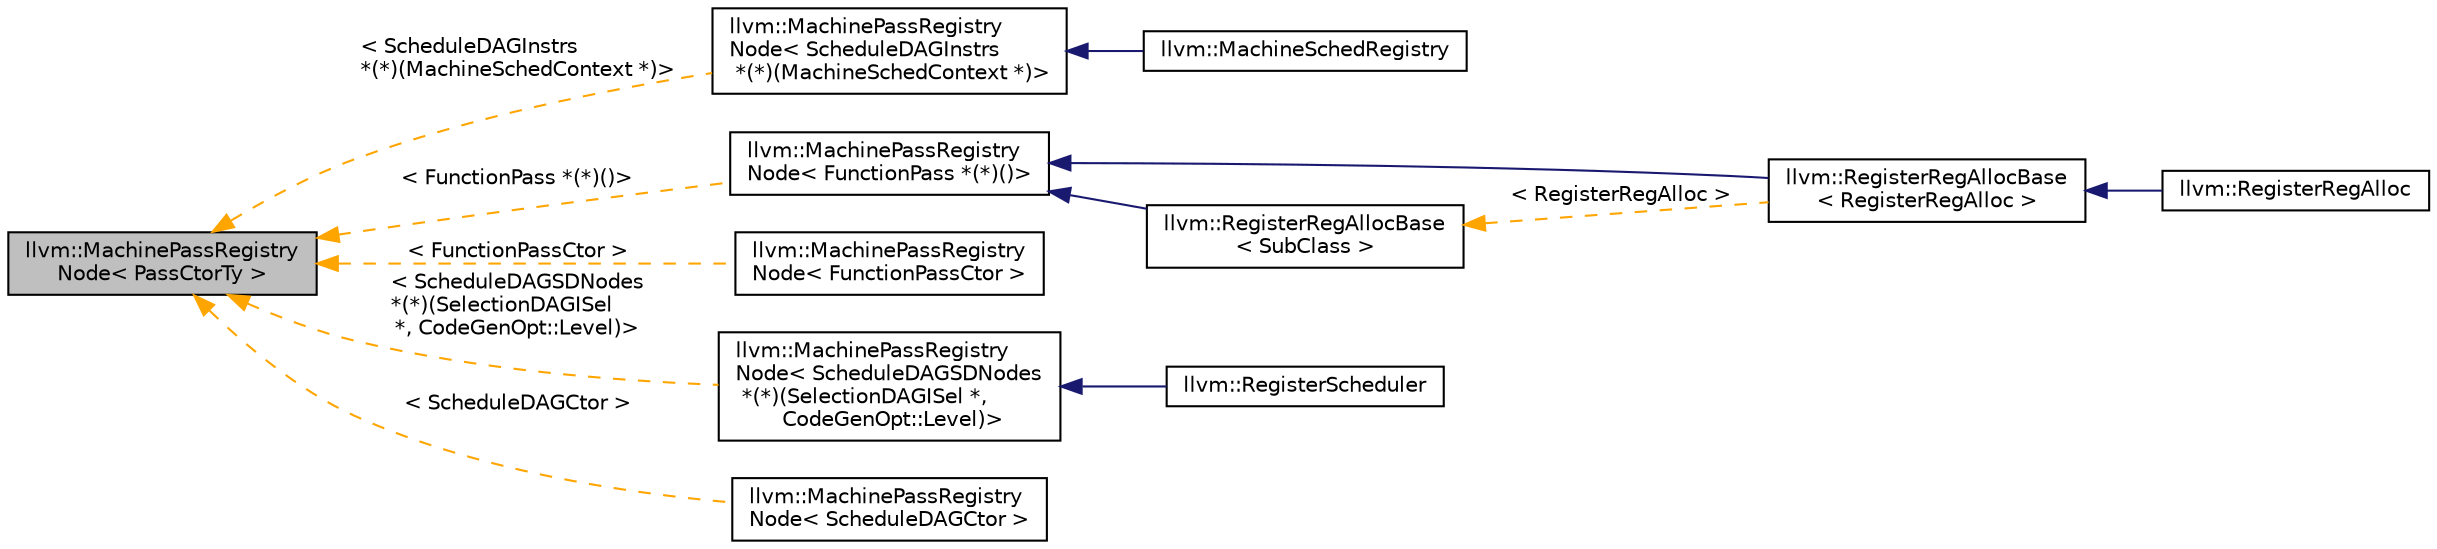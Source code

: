 digraph "llvm::MachinePassRegistryNode&lt; PassCtorTy &gt;"
{
 // LATEX_PDF_SIZE
  bgcolor="transparent";
  edge [fontname="Helvetica",fontsize="10",labelfontname="Helvetica",labelfontsize="10"];
  node [fontname="Helvetica",fontsize="10",shape="box"];
  rankdir="LR";
  Node1 [label="llvm::MachinePassRegistry\lNode\< PassCtorTy \>",height=0.2,width=0.4,color="black", fillcolor="grey75", style="filled", fontcolor="black",tooltip="MachinePassRegistryNode - Machine pass node stored in registration list."];
  Node1 -> Node2 [dir="back",color="orange",fontsize="10",style="dashed",label=" \< ScheduleDAGInstrs\l *(*)(MachineSchedContext *)\>" ,fontname="Helvetica"];
  Node2 [label="llvm::MachinePassRegistry\lNode\< ScheduleDAGInstrs\l *(*)(MachineSchedContext *)\>",height=0.2,width=0.4,color="black",URL="$classllvm_1_1MachinePassRegistryNode.html",tooltip=" "];
  Node2 -> Node3 [dir="back",color="midnightblue",fontsize="10",style="solid",fontname="Helvetica"];
  Node3 [label="llvm::MachineSchedRegistry",height=0.2,width=0.4,color="black",URL="$classllvm_1_1MachineSchedRegistry.html",tooltip="MachineSchedRegistry provides a selection of available machine instruction schedulers."];
  Node1 -> Node4 [dir="back",color="orange",fontsize="10",style="dashed",label=" \< FunctionPass *(*)()\>" ,fontname="Helvetica"];
  Node4 [label="llvm::MachinePassRegistry\lNode\< FunctionPass *(*)()\>",height=0.2,width=0.4,color="black",URL="$classllvm_1_1MachinePassRegistryNode.html",tooltip=" "];
  Node4 -> Node5 [dir="back",color="midnightblue",fontsize="10",style="solid",fontname="Helvetica"];
  Node5 [label="llvm::RegisterRegAllocBase\l\< RegisterRegAlloc \>",height=0.2,width=0.4,color="black",URL="$classllvm_1_1RegisterRegAllocBase.html",tooltip=" "];
  Node5 -> Node6 [dir="back",color="midnightblue",fontsize="10",style="solid",fontname="Helvetica"];
  Node6 [label="llvm::RegisterRegAlloc",height=0.2,width=0.4,color="black",URL="$classllvm_1_1RegisterRegAlloc.html",tooltip=" "];
  Node4 -> Node7 [dir="back",color="midnightblue",fontsize="10",style="solid",fontname="Helvetica"];
  Node7 [label="llvm::RegisterRegAllocBase\l\< SubClass \>",height=0.2,width=0.4,color="black",URL="$classllvm_1_1RegisterRegAllocBase.html",tooltip="RegisterRegAllocBase class - Track the registration of register allocators."];
  Node7 -> Node5 [dir="back",color="orange",fontsize="10",style="dashed",label=" \< RegisterRegAlloc \>" ,fontname="Helvetica"];
  Node1 -> Node8 [dir="back",color="orange",fontsize="10",style="dashed",label=" \< FunctionPassCtor \>" ,fontname="Helvetica"];
  Node8 [label="llvm::MachinePassRegistry\lNode\< FunctionPassCtor \>",height=0.2,width=0.4,color="black",URL="$classllvm_1_1MachinePassRegistryNode.html",tooltip=" "];
  Node1 -> Node9 [dir="back",color="orange",fontsize="10",style="dashed",label=" \< ScheduleDAGSDNodes\l *(*)(SelectionDAGISel\l *, CodeGenOpt::Level)\>" ,fontname="Helvetica"];
  Node9 [label="llvm::MachinePassRegistry\lNode\< ScheduleDAGSDNodes\l *(*)(SelectionDAGISel *,\l CodeGenOpt::Level)\>",height=0.2,width=0.4,color="black",URL="$classllvm_1_1MachinePassRegistryNode.html",tooltip=" "];
  Node9 -> Node10 [dir="back",color="midnightblue",fontsize="10",style="solid",fontname="Helvetica"];
  Node10 [label="llvm::RegisterScheduler",height=0.2,width=0.4,color="black",URL="$classllvm_1_1RegisterScheduler.html",tooltip=" "];
  Node1 -> Node11 [dir="back",color="orange",fontsize="10",style="dashed",label=" \< ScheduleDAGCtor \>" ,fontname="Helvetica"];
  Node11 [label="llvm::MachinePassRegistry\lNode\< ScheduleDAGCtor \>",height=0.2,width=0.4,color="black",URL="$classllvm_1_1MachinePassRegistryNode.html",tooltip=" "];
}
